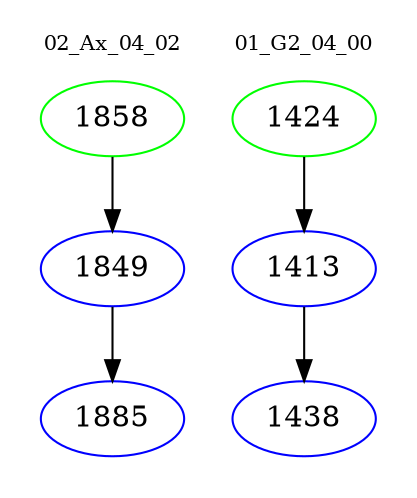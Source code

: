 digraph{
subgraph cluster_0 {
color = white
label = "02_Ax_04_02";
fontsize=10;
T0_1858 [label="1858", color="green"]
T0_1858 -> T0_1849 [color="black"]
T0_1849 [label="1849", color="blue"]
T0_1849 -> T0_1885 [color="black"]
T0_1885 [label="1885", color="blue"]
}
subgraph cluster_1 {
color = white
label = "01_G2_04_00";
fontsize=10;
T1_1424 [label="1424", color="green"]
T1_1424 -> T1_1413 [color="black"]
T1_1413 [label="1413", color="blue"]
T1_1413 -> T1_1438 [color="black"]
T1_1438 [label="1438", color="blue"]
}
}
